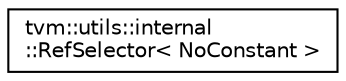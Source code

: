 digraph "Graphical Class Hierarchy"
{
  edge [fontname="Helvetica",fontsize="10",labelfontname="Helvetica",labelfontsize="10"];
  node [fontname="Helvetica",fontsize="10",shape=record];
  rankdir="LR";
  Node0 [label="tvm::utils::internal\l::RefSelector\< NoConstant \>",height=0.2,width=0.4,color="black", fillcolor="white", style="filled",URL="$structtvm_1_1utils_1_1internal_1_1RefSelector_3_01NoConstant_01_4.html"];
}
